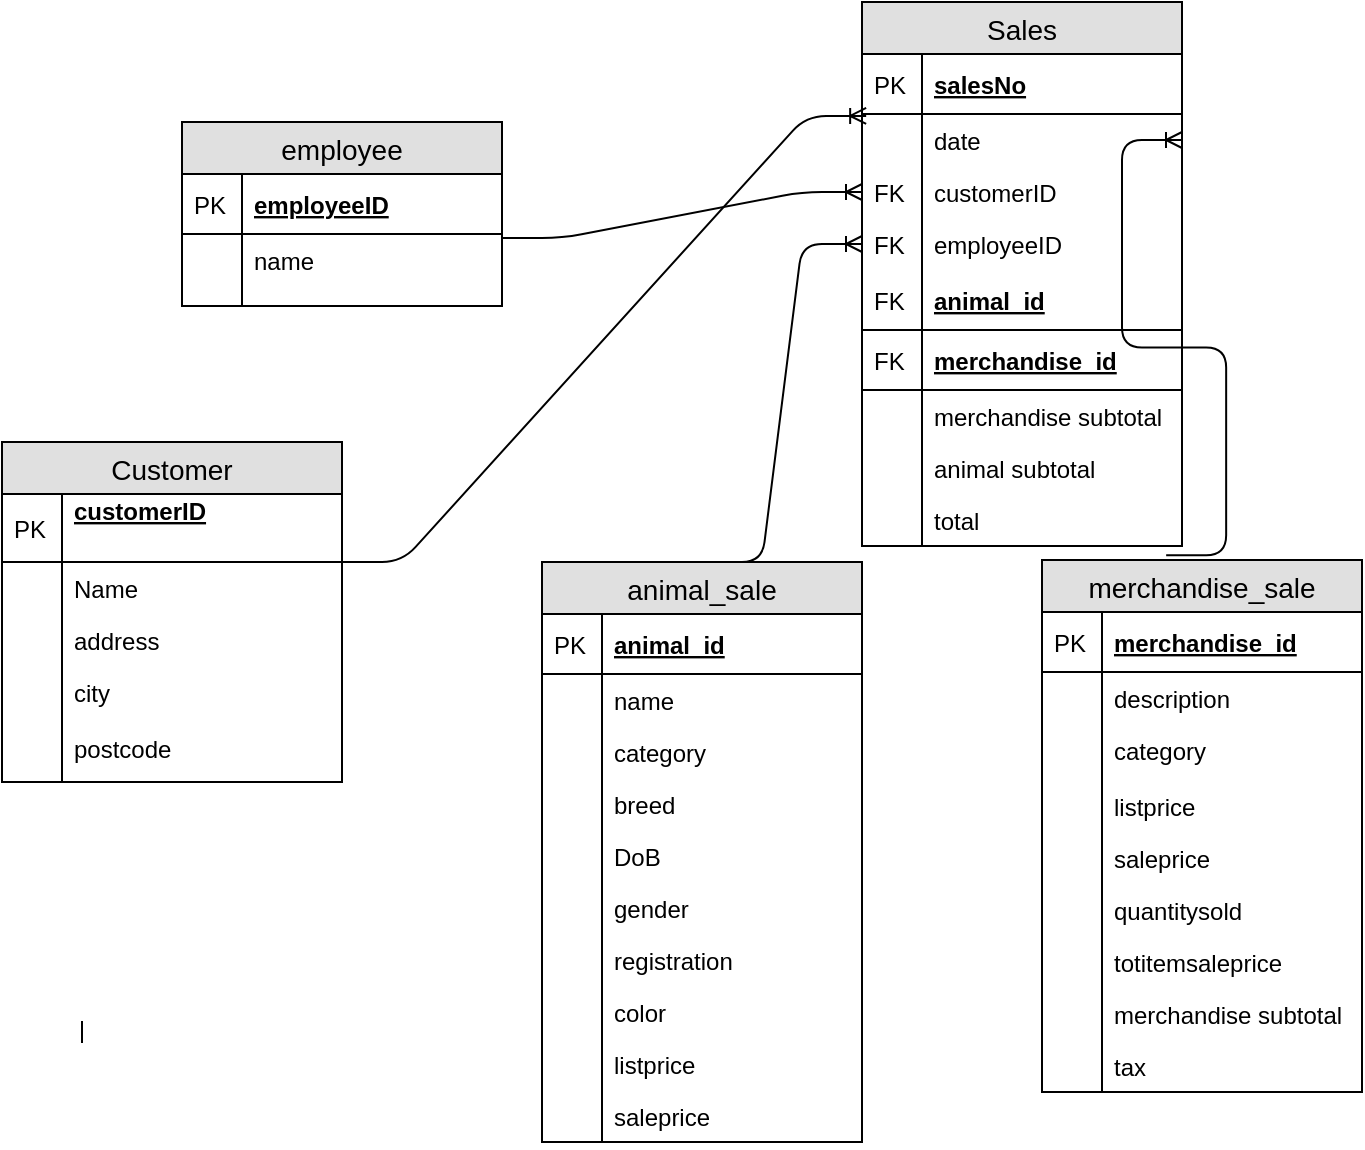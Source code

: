 <mxfile version="12.5.3" type="device"><diagram id="j_NuL5c5uJ3YKDHgTJlL" name="Page-1"><mxGraphModel dx="1022" dy="703" grid="1" gridSize="10" guides="1" tooltips="1" connect="1" arrows="1" fold="1" page="1" pageScale="1" pageWidth="827" pageHeight="1169" math="0" shadow="0"><root><mxCell id="0"/><mxCell id="1" parent="0"/><mxCell id="MRcP5F7fg_fLgeBPVOdE-1" value="Sales" style="swimlane;fontStyle=0;childLayout=stackLayout;horizontal=1;startSize=26;fillColor=#e0e0e0;horizontalStack=0;resizeParent=1;resizeParentMax=0;resizeLast=0;collapsible=1;marginBottom=0;swimlaneFillColor=#ffffff;align=center;fontSize=14;" parent="1" vertex="1"><mxGeometry x="480" y="10" width="160" height="272" as="geometry"/></mxCell><mxCell id="MRcP5F7fg_fLgeBPVOdE-2" value="salesNo" style="shape=partialRectangle;top=0;left=0;right=0;bottom=1;align=left;verticalAlign=middle;fillColor=none;spacingLeft=34;spacingRight=4;overflow=hidden;rotatable=0;points=[[0,0.5],[1,0.5]];portConstraint=eastwest;dropTarget=0;fontStyle=5;fontSize=12;" parent="MRcP5F7fg_fLgeBPVOdE-1" vertex="1"><mxGeometry y="26" width="160" height="30" as="geometry"/></mxCell><mxCell id="MRcP5F7fg_fLgeBPVOdE-3" value="PK" style="shape=partialRectangle;top=0;left=0;bottom=0;fillColor=none;align=left;verticalAlign=middle;spacingLeft=4;spacingRight=4;overflow=hidden;rotatable=0;points=[];portConstraint=eastwest;part=1;fontSize=12;" parent="MRcP5F7fg_fLgeBPVOdE-2" vertex="1" connectable="0"><mxGeometry width="30" height="30" as="geometry"/></mxCell><mxCell id="MRcP5F7fg_fLgeBPVOdE-4" value="date" style="shape=partialRectangle;top=0;left=0;right=0;bottom=0;align=left;verticalAlign=top;fillColor=none;spacingLeft=34;spacingRight=4;overflow=hidden;rotatable=0;points=[[0,0.5],[1,0.5]];portConstraint=eastwest;dropTarget=0;fontSize=12;" parent="MRcP5F7fg_fLgeBPVOdE-1" vertex="1"><mxGeometry y="56" width="160" height="26" as="geometry"/></mxCell><mxCell id="MRcP5F7fg_fLgeBPVOdE-5" value="" style="shape=partialRectangle;top=0;left=0;bottom=0;fillColor=none;align=left;verticalAlign=top;spacingLeft=4;spacingRight=4;overflow=hidden;rotatable=0;points=[];portConstraint=eastwest;part=1;fontSize=12;" parent="MRcP5F7fg_fLgeBPVOdE-4" vertex="1" connectable="0"><mxGeometry width="30" height="26" as="geometry"/></mxCell><mxCell id="MRcP5F7fg_fLgeBPVOdE-114" value="customerID" style="shape=partialRectangle;top=0;left=0;right=0;bottom=0;align=left;verticalAlign=top;fillColor=none;spacingLeft=34;spacingRight=4;overflow=hidden;rotatable=0;points=[[0,0.5],[1,0.5]];portConstraint=eastwest;dropTarget=0;fontSize=12;" parent="MRcP5F7fg_fLgeBPVOdE-1" vertex="1"><mxGeometry y="82" width="160" height="26" as="geometry"/></mxCell><mxCell id="MRcP5F7fg_fLgeBPVOdE-115" value="FK" style="shape=partialRectangle;top=0;left=0;bottom=0;fillColor=none;align=left;verticalAlign=top;spacingLeft=4;spacingRight=4;overflow=hidden;rotatable=0;points=[];portConstraint=eastwest;part=1;fontSize=12;" parent="MRcP5F7fg_fLgeBPVOdE-114" vertex="1" connectable="0"><mxGeometry width="30" height="26" as="geometry"/></mxCell><mxCell id="MRcP5F7fg_fLgeBPVOdE-117" value="employeeID" style="shape=partialRectangle;top=0;left=0;right=0;bottom=0;align=left;verticalAlign=top;fillColor=none;spacingLeft=34;spacingRight=4;overflow=hidden;rotatable=0;points=[[0,0.5],[1,0.5]];portConstraint=eastwest;dropTarget=0;fontSize=12;" parent="MRcP5F7fg_fLgeBPVOdE-1" vertex="1"><mxGeometry y="108" width="160" height="26" as="geometry"/></mxCell><mxCell id="MRcP5F7fg_fLgeBPVOdE-118" value="FK" style="shape=partialRectangle;top=0;left=0;bottom=0;fillColor=none;align=left;verticalAlign=top;spacingLeft=4;spacingRight=4;overflow=hidden;rotatable=0;points=[];portConstraint=eastwest;part=1;fontSize=12;" parent="MRcP5F7fg_fLgeBPVOdE-117" vertex="1" connectable="0"><mxGeometry width="30" height="26" as="geometry"/></mxCell><mxCell id="c652WcwLyMARkClxKuyc-3" value="animal_id" style="shape=partialRectangle;top=0;left=0;right=0;bottom=1;align=left;verticalAlign=middle;fillColor=none;spacingLeft=34;spacingRight=4;overflow=hidden;rotatable=0;points=[[0,0.5],[1,0.5]];portConstraint=eastwest;dropTarget=0;fontStyle=5;fontSize=12;" parent="MRcP5F7fg_fLgeBPVOdE-1" vertex="1"><mxGeometry y="134" width="160" height="30" as="geometry"/></mxCell><mxCell id="c652WcwLyMARkClxKuyc-4" value="FK" style="shape=partialRectangle;top=0;left=0;bottom=0;fillColor=none;align=left;verticalAlign=middle;spacingLeft=4;spacingRight=4;overflow=hidden;rotatable=0;points=[];portConstraint=eastwest;part=1;fontSize=12;" parent="c652WcwLyMARkClxKuyc-3" vertex="1" connectable="0"><mxGeometry width="30" height="30" as="geometry"/></mxCell><mxCell id="c652WcwLyMARkClxKuyc-5" value="merchandise_id" style="shape=partialRectangle;top=0;left=0;right=0;bottom=1;align=left;verticalAlign=middle;fillColor=none;spacingLeft=34;spacingRight=4;overflow=hidden;rotatable=0;points=[[0,0.5],[1,0.5]];portConstraint=eastwest;dropTarget=0;fontStyle=5;fontSize=12;" parent="MRcP5F7fg_fLgeBPVOdE-1" vertex="1"><mxGeometry y="164" width="160" height="30" as="geometry"/></mxCell><mxCell id="c652WcwLyMARkClxKuyc-6" value="FK" style="shape=partialRectangle;top=0;left=0;bottom=0;fillColor=none;align=left;verticalAlign=middle;spacingLeft=4;spacingRight=4;overflow=hidden;rotatable=0;points=[];portConstraint=eastwest;part=1;fontSize=12;" parent="c652WcwLyMARkClxKuyc-5" vertex="1" connectable="0"><mxGeometry width="30" height="30" as="geometry"/></mxCell><mxCell id="8PQz-O7o-NSwxEr3euZj-3" value="merchandise subtotal" style="shape=partialRectangle;top=0;left=0;right=0;bottom=0;align=left;verticalAlign=top;fillColor=none;spacingLeft=34;spacingRight=4;overflow=hidden;rotatable=0;points=[[0,0.5],[1,0.5]];portConstraint=eastwest;dropTarget=0;fontSize=12;" vertex="1" parent="MRcP5F7fg_fLgeBPVOdE-1"><mxGeometry y="194" width="160" height="26" as="geometry"/></mxCell><mxCell id="8PQz-O7o-NSwxEr3euZj-4" value="" style="shape=partialRectangle;top=0;left=0;bottom=0;fillColor=none;align=left;verticalAlign=top;spacingLeft=4;spacingRight=4;overflow=hidden;rotatable=0;points=[];portConstraint=eastwest;part=1;fontSize=12;" vertex="1" connectable="0" parent="8PQz-O7o-NSwxEr3euZj-3"><mxGeometry width="30" height="26" as="geometry"/></mxCell><mxCell id="8PQz-O7o-NSwxEr3euZj-1" value="animal subtotal" style="shape=partialRectangle;top=0;left=0;right=0;bottom=0;align=left;verticalAlign=top;fillColor=none;spacingLeft=34;spacingRight=4;overflow=hidden;rotatable=0;points=[[0,0.5],[1,0.5]];portConstraint=eastwest;dropTarget=0;fontSize=12;" vertex="1" parent="MRcP5F7fg_fLgeBPVOdE-1"><mxGeometry y="220" width="160" height="26" as="geometry"/></mxCell><mxCell id="8PQz-O7o-NSwxEr3euZj-2" value="" style="shape=partialRectangle;top=0;left=0;bottom=0;fillColor=none;align=left;verticalAlign=top;spacingLeft=4;spacingRight=4;overflow=hidden;rotatable=0;points=[];portConstraint=eastwest;part=1;fontSize=12;" vertex="1" connectable="0" parent="8PQz-O7o-NSwxEr3euZj-1"><mxGeometry width="30" height="26" as="geometry"/></mxCell><mxCell id="MRcP5F7fg_fLgeBPVOdE-111" value="total" style="shape=partialRectangle;top=0;left=0;right=0;bottom=0;align=left;verticalAlign=top;fillColor=none;spacingLeft=34;spacingRight=4;overflow=hidden;rotatable=0;points=[[0,0.5],[1,0.5]];portConstraint=eastwest;dropTarget=0;fontSize=12;" parent="MRcP5F7fg_fLgeBPVOdE-1" vertex="1"><mxGeometry y="246" width="160" height="26" as="geometry"/></mxCell><mxCell id="MRcP5F7fg_fLgeBPVOdE-112" value="" style="shape=partialRectangle;top=0;left=0;bottom=0;fillColor=none;align=left;verticalAlign=top;spacingLeft=4;spacingRight=4;overflow=hidden;rotatable=0;points=[];portConstraint=eastwest;part=1;fontSize=12;" parent="MRcP5F7fg_fLgeBPVOdE-111" vertex="1" connectable="0"><mxGeometry width="30" height="26" as="geometry"/></mxCell><mxCell id="MRcP5F7fg_fLgeBPVOdE-12" value="Customer" style="swimlane;fontStyle=0;childLayout=stackLayout;horizontal=1;startSize=26;fillColor=#e0e0e0;horizontalStack=0;resizeParent=1;resizeParentMax=0;resizeLast=0;collapsible=1;marginBottom=0;swimlaneFillColor=#ffffff;align=center;fontSize=14;" parent="1" vertex="1"><mxGeometry x="50" y="230" width="170" height="170" as="geometry"/></mxCell><mxCell id="MRcP5F7fg_fLgeBPVOdE-13" value="customerID&#10;&#10;" style="shape=partialRectangle;top=0;left=0;right=0;bottom=1;align=left;verticalAlign=middle;fillColor=none;spacingLeft=34;spacingRight=4;overflow=hidden;rotatable=0;points=[[0,0.5],[1,0.5]];portConstraint=eastwest;dropTarget=0;fontStyle=5;fontSize=12;" parent="MRcP5F7fg_fLgeBPVOdE-12" vertex="1"><mxGeometry y="26" width="170" height="34" as="geometry"/></mxCell><mxCell id="MRcP5F7fg_fLgeBPVOdE-14" value="PK" style="shape=partialRectangle;top=0;left=0;bottom=0;fillColor=none;align=left;verticalAlign=middle;spacingLeft=4;spacingRight=4;overflow=hidden;rotatable=0;points=[];portConstraint=eastwest;part=1;fontSize=12;" parent="MRcP5F7fg_fLgeBPVOdE-13" vertex="1" connectable="0"><mxGeometry width="30" height="34" as="geometry"/></mxCell><mxCell id="MRcP5F7fg_fLgeBPVOdE-15" value="Name&#10;&#10;" style="shape=partialRectangle;top=0;left=0;right=0;bottom=0;align=left;verticalAlign=top;fillColor=none;spacingLeft=34;spacingRight=4;overflow=hidden;rotatable=0;points=[[0,0.5],[1,0.5]];portConstraint=eastwest;dropTarget=0;fontSize=12;" parent="MRcP5F7fg_fLgeBPVOdE-12" vertex="1"><mxGeometry y="60" width="170" height="26" as="geometry"/></mxCell><mxCell id="MRcP5F7fg_fLgeBPVOdE-16" value="" style="shape=partialRectangle;top=0;left=0;bottom=0;fillColor=none;align=left;verticalAlign=top;spacingLeft=4;spacingRight=4;overflow=hidden;rotatable=0;points=[];portConstraint=eastwest;part=1;fontSize=12;" parent="MRcP5F7fg_fLgeBPVOdE-15" vertex="1" connectable="0"><mxGeometry width="30" height="26" as="geometry"/></mxCell><mxCell id="MRcP5F7fg_fLgeBPVOdE-17" value="address" style="shape=partialRectangle;top=0;left=0;right=0;bottom=0;align=left;verticalAlign=top;fillColor=none;spacingLeft=34;spacingRight=4;overflow=hidden;rotatable=0;points=[[0,0.5],[1,0.5]];portConstraint=eastwest;dropTarget=0;fontSize=12;" parent="MRcP5F7fg_fLgeBPVOdE-12" vertex="1"><mxGeometry y="86" width="170" height="26" as="geometry"/></mxCell><mxCell id="MRcP5F7fg_fLgeBPVOdE-18" value="" style="shape=partialRectangle;top=0;left=0;bottom=0;fillColor=none;align=left;verticalAlign=top;spacingLeft=4;spacingRight=4;overflow=hidden;rotatable=0;points=[];portConstraint=eastwest;part=1;fontSize=12;" parent="MRcP5F7fg_fLgeBPVOdE-17" vertex="1" connectable="0"><mxGeometry width="30" height="26" as="geometry"/></mxCell><mxCell id="MRcP5F7fg_fLgeBPVOdE-19" value="city&#10;&#10;postcode" style="shape=partialRectangle;top=0;left=0;right=0;bottom=0;align=left;verticalAlign=top;fillColor=none;spacingLeft=34;spacingRight=4;overflow=hidden;rotatable=0;points=[[0,0.5],[1,0.5]];portConstraint=eastwest;dropTarget=0;fontSize=12;" parent="MRcP5F7fg_fLgeBPVOdE-12" vertex="1"><mxGeometry y="112" width="170" height="58" as="geometry"/></mxCell><mxCell id="MRcP5F7fg_fLgeBPVOdE-20" value="" style="shape=partialRectangle;top=0;left=0;bottom=0;fillColor=none;align=left;verticalAlign=top;spacingLeft=4;spacingRight=4;overflow=hidden;rotatable=0;points=[];portConstraint=eastwest;part=1;fontSize=12;" parent="MRcP5F7fg_fLgeBPVOdE-19" vertex="1" connectable="0"><mxGeometry width="30" height="58" as="geometry"/></mxCell><mxCell id="MRcP5F7fg_fLgeBPVOdE-21" value="" style="shape=partialRectangle;top=0;left=0;right=0;bottom=0;align=left;verticalAlign=top;fillColor=none;spacingLeft=34;spacingRight=4;overflow=hidden;rotatable=0;points=[[0,0.5],[1,0.5]];portConstraint=eastwest;dropTarget=0;fontSize=12;" parent="1" vertex="1"><mxGeometry x="60" y="520" width="170" height="10" as="geometry"/></mxCell><mxCell id="MRcP5F7fg_fLgeBPVOdE-22" value="" style="shape=partialRectangle;top=0;left=0;bottom=0;fillColor=none;align=left;verticalAlign=top;spacingLeft=4;spacingRight=4;overflow=hidden;rotatable=0;points=[];portConstraint=eastwest;part=1;fontSize=12;" parent="MRcP5F7fg_fLgeBPVOdE-21" vertex="1" connectable="0"><mxGeometry width="30" height="10" as="geometry"/></mxCell><object label="employee" dd="" adfdf="" id="MRcP5F7fg_fLgeBPVOdE-26"><mxCell style="swimlane;fontStyle=0;childLayout=stackLayout;horizontal=1;startSize=26;fillColor=#e0e0e0;horizontalStack=0;resizeParent=1;resizeParentMax=0;resizeLast=0;collapsible=1;marginBottom=0;swimlaneFillColor=#ffffff;align=center;fontSize=14;" parent="1" vertex="1"><mxGeometry x="140" y="70" width="160" height="92" as="geometry"/></mxCell></object><mxCell id="MRcP5F7fg_fLgeBPVOdE-27" value="employeeID" style="shape=partialRectangle;top=0;left=0;right=0;bottom=1;align=left;verticalAlign=middle;fillColor=none;spacingLeft=34;spacingRight=4;overflow=hidden;rotatable=0;points=[[0,0.5],[1,0.5]];portConstraint=eastwest;dropTarget=0;fontStyle=5;fontSize=12;" parent="MRcP5F7fg_fLgeBPVOdE-26" vertex="1"><mxGeometry y="26" width="160" height="30" as="geometry"/></mxCell><mxCell id="MRcP5F7fg_fLgeBPVOdE-28" value="PK" style="shape=partialRectangle;top=0;left=0;bottom=0;fillColor=none;align=left;verticalAlign=middle;spacingLeft=4;spacingRight=4;overflow=hidden;rotatable=0;points=[];portConstraint=eastwest;part=1;fontSize=12;" parent="MRcP5F7fg_fLgeBPVOdE-27" vertex="1" connectable="0"><mxGeometry width="30" height="30" as="geometry"/></mxCell><mxCell id="MRcP5F7fg_fLgeBPVOdE-29" value="name" style="shape=partialRectangle;top=0;left=0;right=0;bottom=0;align=left;verticalAlign=top;fillColor=none;spacingLeft=34;spacingRight=4;overflow=hidden;rotatable=0;points=[[0,0.5],[1,0.5]];portConstraint=eastwest;dropTarget=0;fontSize=12;" parent="MRcP5F7fg_fLgeBPVOdE-26" vertex="1"><mxGeometry y="56" width="160" height="26" as="geometry"/></mxCell><mxCell id="MRcP5F7fg_fLgeBPVOdE-30" value="" style="shape=partialRectangle;top=0;left=0;bottom=0;fillColor=none;align=left;verticalAlign=top;spacingLeft=4;spacingRight=4;overflow=hidden;rotatable=0;points=[];portConstraint=eastwest;part=1;fontSize=12;" parent="MRcP5F7fg_fLgeBPVOdE-29" vertex="1" connectable="0"><mxGeometry width="30" height="26" as="geometry"/></mxCell><mxCell id="MRcP5F7fg_fLgeBPVOdE-35" value="" style="shape=partialRectangle;top=0;left=0;right=0;bottom=0;align=left;verticalAlign=top;fillColor=none;spacingLeft=34;spacingRight=4;overflow=hidden;rotatable=0;points=[[0,0.5],[1,0.5]];portConstraint=eastwest;dropTarget=0;fontSize=12;" parent="MRcP5F7fg_fLgeBPVOdE-26" vertex="1"><mxGeometry y="82" width="160" height="10" as="geometry"/></mxCell><mxCell id="MRcP5F7fg_fLgeBPVOdE-36" value="" style="shape=partialRectangle;top=0;left=0;bottom=0;fillColor=none;align=left;verticalAlign=top;spacingLeft=4;spacingRight=4;overflow=hidden;rotatable=0;points=[];portConstraint=eastwest;part=1;fontSize=12;" parent="MRcP5F7fg_fLgeBPVOdE-35" vertex="1" connectable="0"><mxGeometry width="30" height="10" as="geometry"/></mxCell><mxCell id="MRcP5F7fg_fLgeBPVOdE-37" value="animal_sale" style="swimlane;fontStyle=0;childLayout=stackLayout;horizontal=1;startSize=26;fillColor=#e0e0e0;horizontalStack=0;resizeParent=1;resizeParentMax=0;resizeLast=0;collapsible=1;marginBottom=0;swimlaneFillColor=#ffffff;align=center;fontSize=14;" parent="1" vertex="1"><mxGeometry x="320" y="290" width="160" height="290" as="geometry"/></mxCell><mxCell id="MRcP5F7fg_fLgeBPVOdE-38" value="animal_id" style="shape=partialRectangle;top=0;left=0;right=0;bottom=1;align=left;verticalAlign=middle;fillColor=none;spacingLeft=34;spacingRight=4;overflow=hidden;rotatable=0;points=[[0,0.5],[1,0.5]];portConstraint=eastwest;dropTarget=0;fontStyle=5;fontSize=12;" parent="MRcP5F7fg_fLgeBPVOdE-37" vertex="1"><mxGeometry y="26" width="160" height="30" as="geometry"/></mxCell><mxCell id="MRcP5F7fg_fLgeBPVOdE-39" value="PK" style="shape=partialRectangle;top=0;left=0;bottom=0;fillColor=none;align=left;verticalAlign=middle;spacingLeft=4;spacingRight=4;overflow=hidden;rotatable=0;points=[];portConstraint=eastwest;part=1;fontSize=12;" parent="MRcP5F7fg_fLgeBPVOdE-38" vertex="1" connectable="0"><mxGeometry width="30" height="30" as="geometry"/></mxCell><mxCell id="MRcP5F7fg_fLgeBPVOdE-40" value="name" style="shape=partialRectangle;top=0;left=0;right=0;bottom=0;align=left;verticalAlign=top;fillColor=none;spacingLeft=34;spacingRight=4;overflow=hidden;rotatable=0;points=[[0,0.5],[1,0.5]];portConstraint=eastwest;dropTarget=0;fontSize=12;" parent="MRcP5F7fg_fLgeBPVOdE-37" vertex="1"><mxGeometry y="56" width="160" height="26" as="geometry"/></mxCell><mxCell id="MRcP5F7fg_fLgeBPVOdE-41" value="" style="shape=partialRectangle;top=0;left=0;bottom=0;fillColor=none;align=left;verticalAlign=top;spacingLeft=4;spacingRight=4;overflow=hidden;rotatable=0;points=[];portConstraint=eastwest;part=1;fontSize=12;" parent="MRcP5F7fg_fLgeBPVOdE-40" vertex="1" connectable="0"><mxGeometry width="30" height="26" as="geometry"/></mxCell><mxCell id="MRcP5F7fg_fLgeBPVOdE-42" value="category" style="shape=partialRectangle;top=0;left=0;right=0;bottom=0;align=left;verticalAlign=top;fillColor=none;spacingLeft=34;spacingRight=4;overflow=hidden;rotatable=0;points=[[0,0.5],[1,0.5]];portConstraint=eastwest;dropTarget=0;fontSize=12;" parent="MRcP5F7fg_fLgeBPVOdE-37" vertex="1"><mxGeometry y="82" width="160" height="26" as="geometry"/></mxCell><mxCell id="MRcP5F7fg_fLgeBPVOdE-43" value="" style="shape=partialRectangle;top=0;left=0;bottom=0;fillColor=none;align=left;verticalAlign=top;spacingLeft=4;spacingRight=4;overflow=hidden;rotatable=0;points=[];portConstraint=eastwest;part=1;fontSize=12;" parent="MRcP5F7fg_fLgeBPVOdE-42" vertex="1" connectable="0"><mxGeometry width="30" height="26" as="geometry"/></mxCell><mxCell id="MRcP5F7fg_fLgeBPVOdE-44" value="breed" style="shape=partialRectangle;top=0;left=0;right=0;bottom=0;align=left;verticalAlign=top;fillColor=none;spacingLeft=34;spacingRight=4;overflow=hidden;rotatable=0;points=[[0,0.5],[1,0.5]];portConstraint=eastwest;dropTarget=0;fontSize=12;" parent="MRcP5F7fg_fLgeBPVOdE-37" vertex="1"><mxGeometry y="108" width="160" height="26" as="geometry"/></mxCell><mxCell id="MRcP5F7fg_fLgeBPVOdE-45" value="" style="shape=partialRectangle;top=0;left=0;bottom=0;fillColor=none;align=left;verticalAlign=top;spacingLeft=4;spacingRight=4;overflow=hidden;rotatable=0;points=[];portConstraint=eastwest;part=1;fontSize=12;" parent="MRcP5F7fg_fLgeBPVOdE-44" vertex="1" connectable="0"><mxGeometry width="30" height="26" as="geometry"/></mxCell><mxCell id="MRcP5F7fg_fLgeBPVOdE-48" value="DoB" style="shape=partialRectangle;top=0;left=0;right=0;bottom=0;align=left;verticalAlign=top;fillColor=none;spacingLeft=34;spacingRight=4;overflow=hidden;rotatable=0;points=[[0,0.5],[1,0.5]];portConstraint=eastwest;dropTarget=0;fontSize=12;" parent="MRcP5F7fg_fLgeBPVOdE-37" vertex="1"><mxGeometry y="134" width="160" height="26" as="geometry"/></mxCell><mxCell id="MRcP5F7fg_fLgeBPVOdE-49" value="" style="shape=partialRectangle;top=0;left=0;bottom=0;fillColor=none;align=left;verticalAlign=top;spacingLeft=4;spacingRight=4;overflow=hidden;rotatable=0;points=[];portConstraint=eastwest;part=1;fontSize=12;" parent="MRcP5F7fg_fLgeBPVOdE-48" vertex="1" connectable="0"><mxGeometry width="30" height="26" as="geometry"/></mxCell><mxCell id="MRcP5F7fg_fLgeBPVOdE-54" value="gender" style="shape=partialRectangle;top=0;left=0;right=0;bottom=0;align=left;verticalAlign=top;fillColor=none;spacingLeft=34;spacingRight=4;overflow=hidden;rotatable=0;points=[[0,0.5],[1,0.5]];portConstraint=eastwest;dropTarget=0;fontSize=12;" parent="MRcP5F7fg_fLgeBPVOdE-37" vertex="1"><mxGeometry y="160" width="160" height="26" as="geometry"/></mxCell><mxCell id="MRcP5F7fg_fLgeBPVOdE-55" value="" style="shape=partialRectangle;top=0;left=0;bottom=0;fillColor=none;align=left;verticalAlign=top;spacingLeft=4;spacingRight=4;overflow=hidden;rotatable=0;points=[];portConstraint=eastwest;part=1;fontSize=12;" parent="MRcP5F7fg_fLgeBPVOdE-54" vertex="1" connectable="0"><mxGeometry width="30" height="26" as="geometry"/></mxCell><mxCell id="MRcP5F7fg_fLgeBPVOdE-52" value="registration" style="shape=partialRectangle;top=0;left=0;right=0;bottom=0;align=left;verticalAlign=top;fillColor=none;spacingLeft=34;spacingRight=4;overflow=hidden;rotatable=0;points=[[0,0.5],[1,0.5]];portConstraint=eastwest;dropTarget=0;fontSize=12;" parent="MRcP5F7fg_fLgeBPVOdE-37" vertex="1"><mxGeometry y="186" width="160" height="26" as="geometry"/></mxCell><mxCell id="MRcP5F7fg_fLgeBPVOdE-53" value="" style="shape=partialRectangle;top=0;left=0;bottom=0;fillColor=none;align=left;verticalAlign=top;spacingLeft=4;spacingRight=4;overflow=hidden;rotatable=0;points=[];portConstraint=eastwest;part=1;fontSize=12;" parent="MRcP5F7fg_fLgeBPVOdE-52" vertex="1" connectable="0"><mxGeometry width="30" height="26" as="geometry"/></mxCell><mxCell id="MRcP5F7fg_fLgeBPVOdE-56" value="color" style="shape=partialRectangle;top=0;left=0;right=0;bottom=0;align=left;verticalAlign=top;fillColor=none;spacingLeft=34;spacingRight=4;overflow=hidden;rotatable=0;points=[[0,0.5],[1,0.5]];portConstraint=eastwest;dropTarget=0;fontSize=12;" parent="MRcP5F7fg_fLgeBPVOdE-37" vertex="1"><mxGeometry y="212" width="160" height="26" as="geometry"/></mxCell><mxCell id="MRcP5F7fg_fLgeBPVOdE-57" value="" style="shape=partialRectangle;top=0;left=0;bottom=0;fillColor=none;align=left;verticalAlign=top;spacingLeft=4;spacingRight=4;overflow=hidden;rotatable=0;points=[];portConstraint=eastwest;part=1;fontSize=12;" parent="MRcP5F7fg_fLgeBPVOdE-56" vertex="1" connectable="0"><mxGeometry width="30" height="26" as="geometry"/></mxCell><mxCell id="MRcP5F7fg_fLgeBPVOdE-60" value="listprice" style="shape=partialRectangle;top=0;left=0;right=0;bottom=0;align=left;verticalAlign=top;fillColor=none;spacingLeft=34;spacingRight=4;overflow=hidden;rotatable=0;points=[[0,0.5],[1,0.5]];portConstraint=eastwest;dropTarget=0;fontSize=12;" parent="MRcP5F7fg_fLgeBPVOdE-37" vertex="1"><mxGeometry y="238" width="160" height="26" as="geometry"/></mxCell><mxCell id="MRcP5F7fg_fLgeBPVOdE-61" value="" style="shape=partialRectangle;top=0;left=0;bottom=0;fillColor=none;align=left;verticalAlign=top;spacingLeft=4;spacingRight=4;overflow=hidden;rotatable=0;points=[];portConstraint=eastwest;part=1;fontSize=12;" parent="MRcP5F7fg_fLgeBPVOdE-60" vertex="1" connectable="0"><mxGeometry width="30" height="26" as="geometry"/></mxCell><mxCell id="MRcP5F7fg_fLgeBPVOdE-62" value="saleprice" style="shape=partialRectangle;top=0;left=0;right=0;bottom=0;align=left;verticalAlign=top;fillColor=none;spacingLeft=34;spacingRight=4;overflow=hidden;rotatable=0;points=[[0,0.5],[1,0.5]];portConstraint=eastwest;dropTarget=0;fontSize=12;" parent="MRcP5F7fg_fLgeBPVOdE-37" vertex="1"><mxGeometry y="264" width="160" height="26" as="geometry"/></mxCell><mxCell id="MRcP5F7fg_fLgeBPVOdE-63" value="" style="shape=partialRectangle;top=0;left=0;bottom=0;fillColor=none;align=left;verticalAlign=top;spacingLeft=4;spacingRight=4;overflow=hidden;rotatable=0;points=[];portConstraint=eastwest;part=1;fontSize=12;" parent="MRcP5F7fg_fLgeBPVOdE-62" vertex="1" connectable="0"><mxGeometry width="30" height="26" as="geometry"/></mxCell><mxCell id="MRcP5F7fg_fLgeBPVOdE-75" value="merchandise_sale" style="swimlane;fontStyle=0;childLayout=stackLayout;horizontal=1;startSize=26;fillColor=#e0e0e0;horizontalStack=0;resizeParent=1;resizeParentMax=0;resizeLast=0;collapsible=1;marginBottom=0;swimlaneFillColor=#ffffff;align=center;fontSize=14;" parent="1" vertex="1"><mxGeometry x="570" y="289" width="160" height="266" as="geometry"/></mxCell><mxCell id="MRcP5F7fg_fLgeBPVOdE-76" value="merchandise_id" style="shape=partialRectangle;top=0;left=0;right=0;bottom=1;align=left;verticalAlign=middle;fillColor=none;spacingLeft=34;spacingRight=4;overflow=hidden;rotatable=0;points=[[0,0.5],[1,0.5]];portConstraint=eastwest;dropTarget=0;fontStyle=5;fontSize=12;" parent="MRcP5F7fg_fLgeBPVOdE-75" vertex="1"><mxGeometry y="26" width="160" height="30" as="geometry"/></mxCell><mxCell id="MRcP5F7fg_fLgeBPVOdE-77" value="PK" style="shape=partialRectangle;top=0;left=0;bottom=0;fillColor=none;align=left;verticalAlign=middle;spacingLeft=4;spacingRight=4;overflow=hidden;rotatable=0;points=[];portConstraint=eastwest;part=1;fontSize=12;" parent="MRcP5F7fg_fLgeBPVOdE-76" vertex="1" connectable="0"><mxGeometry width="30" height="30" as="geometry"/></mxCell><mxCell id="MRcP5F7fg_fLgeBPVOdE-78" value="description" style="shape=partialRectangle;top=0;left=0;right=0;bottom=0;align=left;verticalAlign=top;fillColor=none;spacingLeft=34;spacingRight=4;overflow=hidden;rotatable=0;points=[[0,0.5],[1,0.5]];portConstraint=eastwest;dropTarget=0;fontSize=12;" parent="MRcP5F7fg_fLgeBPVOdE-75" vertex="1"><mxGeometry y="56" width="160" height="26" as="geometry"/></mxCell><mxCell id="MRcP5F7fg_fLgeBPVOdE-79" value="" style="shape=partialRectangle;top=0;left=0;bottom=0;fillColor=none;align=left;verticalAlign=top;spacingLeft=4;spacingRight=4;overflow=hidden;rotatable=0;points=[];portConstraint=eastwest;part=1;fontSize=12;" parent="MRcP5F7fg_fLgeBPVOdE-78" vertex="1" connectable="0"><mxGeometry width="30" height="26" as="geometry"/></mxCell><mxCell id="MRcP5F7fg_fLgeBPVOdE-80" value="category" style="shape=partialRectangle;top=0;left=0;right=0;bottom=0;align=left;verticalAlign=top;fillColor=none;spacingLeft=34;spacingRight=4;overflow=hidden;rotatable=0;points=[[0,0.5],[1,0.5]];portConstraint=eastwest;dropTarget=0;fontSize=12;" parent="MRcP5F7fg_fLgeBPVOdE-75" vertex="1"><mxGeometry y="82" width="160" height="28" as="geometry"/></mxCell><mxCell id="MRcP5F7fg_fLgeBPVOdE-81" value="" style="shape=partialRectangle;top=0;left=0;bottom=0;fillColor=none;align=left;verticalAlign=top;spacingLeft=4;spacingRight=4;overflow=hidden;rotatable=0;points=[];portConstraint=eastwest;part=1;fontSize=12;" parent="MRcP5F7fg_fLgeBPVOdE-80" vertex="1" connectable="0"><mxGeometry width="30" height="28" as="geometry"/></mxCell><mxCell id="MRcP5F7fg_fLgeBPVOdE-82" value="listprice" style="shape=partialRectangle;top=0;left=0;right=0;bottom=0;align=left;verticalAlign=top;fillColor=none;spacingLeft=34;spacingRight=4;overflow=hidden;rotatable=0;points=[[0,0.5],[1,0.5]];portConstraint=eastwest;dropTarget=0;fontSize=12;" parent="MRcP5F7fg_fLgeBPVOdE-75" vertex="1"><mxGeometry y="110" width="160" height="26" as="geometry"/></mxCell><mxCell id="MRcP5F7fg_fLgeBPVOdE-83" value="" style="shape=partialRectangle;top=0;left=0;bottom=0;fillColor=none;align=left;verticalAlign=top;spacingLeft=4;spacingRight=4;overflow=hidden;rotatable=0;points=[];portConstraint=eastwest;part=1;fontSize=12;" parent="MRcP5F7fg_fLgeBPVOdE-82" vertex="1" connectable="0"><mxGeometry width="30" height="26" as="geometry"/></mxCell><mxCell id="MRcP5F7fg_fLgeBPVOdE-90" value="saleprice" style="shape=partialRectangle;top=0;left=0;right=0;bottom=0;align=left;verticalAlign=top;fillColor=none;spacingLeft=34;spacingRight=4;overflow=hidden;rotatable=0;points=[[0,0.5],[1,0.5]];portConstraint=eastwest;dropTarget=0;fontSize=12;" parent="MRcP5F7fg_fLgeBPVOdE-75" vertex="1"><mxGeometry y="136" width="160" height="26" as="geometry"/></mxCell><mxCell id="MRcP5F7fg_fLgeBPVOdE-91" value="" style="shape=partialRectangle;top=0;left=0;bottom=0;fillColor=none;align=left;verticalAlign=top;spacingLeft=4;spacingRight=4;overflow=hidden;rotatable=0;points=[];portConstraint=eastwest;part=1;fontSize=12;" parent="MRcP5F7fg_fLgeBPVOdE-90" vertex="1" connectable="0"><mxGeometry width="30" height="26" as="geometry"/></mxCell><mxCell id="MRcP5F7fg_fLgeBPVOdE-92" value="quantitysold" style="shape=partialRectangle;top=0;left=0;right=0;bottom=0;align=left;verticalAlign=top;fillColor=none;spacingLeft=34;spacingRight=4;overflow=hidden;rotatable=0;points=[[0,0.5],[1,0.5]];portConstraint=eastwest;dropTarget=0;fontSize=12;" parent="MRcP5F7fg_fLgeBPVOdE-75" vertex="1"><mxGeometry y="162" width="160" height="26" as="geometry"/></mxCell><mxCell id="MRcP5F7fg_fLgeBPVOdE-93" value="" style="shape=partialRectangle;top=0;left=0;bottom=0;fillColor=none;align=left;verticalAlign=top;spacingLeft=4;spacingRight=4;overflow=hidden;rotatable=0;points=[];portConstraint=eastwest;part=1;fontSize=12;" parent="MRcP5F7fg_fLgeBPVOdE-92" vertex="1" connectable="0"><mxGeometry width="30" height="26" as="geometry"/></mxCell><mxCell id="MRcP5F7fg_fLgeBPVOdE-100" value="totitemsaleprice" style="shape=partialRectangle;top=0;left=0;right=0;bottom=0;align=left;verticalAlign=top;fillColor=none;spacingLeft=34;spacingRight=4;overflow=hidden;rotatable=0;points=[[0,0.5],[1,0.5]];portConstraint=eastwest;dropTarget=0;fontSize=12;" parent="MRcP5F7fg_fLgeBPVOdE-75" vertex="1"><mxGeometry y="188" width="160" height="26" as="geometry"/></mxCell><mxCell id="MRcP5F7fg_fLgeBPVOdE-101" value="" style="shape=partialRectangle;top=0;left=0;bottom=0;fillColor=none;align=left;verticalAlign=top;spacingLeft=4;spacingRight=4;overflow=hidden;rotatable=0;points=[];portConstraint=eastwest;part=1;fontSize=12;" parent="MRcP5F7fg_fLgeBPVOdE-100" vertex="1" connectable="0"><mxGeometry width="30" height="26" as="geometry"/></mxCell><mxCell id="MRcP5F7fg_fLgeBPVOdE-98" value="merchandise subtotal" style="shape=partialRectangle;top=0;left=0;right=0;bottom=0;align=left;verticalAlign=top;fillColor=none;spacingLeft=34;spacingRight=4;overflow=hidden;rotatable=0;points=[[0,0.5],[1,0.5]];portConstraint=eastwest;dropTarget=0;fontSize=12;" parent="MRcP5F7fg_fLgeBPVOdE-75" vertex="1"><mxGeometry y="214" width="160" height="26" as="geometry"/></mxCell><mxCell id="MRcP5F7fg_fLgeBPVOdE-99" value="" style="shape=partialRectangle;top=0;left=0;bottom=0;fillColor=none;align=left;verticalAlign=top;spacingLeft=4;spacingRight=4;overflow=hidden;rotatable=0;points=[];portConstraint=eastwest;part=1;fontSize=12;" parent="MRcP5F7fg_fLgeBPVOdE-98" vertex="1" connectable="0"><mxGeometry width="30" height="26" as="geometry"/></mxCell><mxCell id="MRcP5F7fg_fLgeBPVOdE-94" value="tax" style="shape=partialRectangle;top=0;left=0;right=0;bottom=0;align=left;verticalAlign=top;fillColor=none;spacingLeft=34;spacingRight=4;overflow=hidden;rotatable=0;points=[[0,0.5],[1,0.5]];portConstraint=eastwest;dropTarget=0;fontSize=12;" parent="MRcP5F7fg_fLgeBPVOdE-75" vertex="1"><mxGeometry y="240" width="160" height="26" as="geometry"/></mxCell><mxCell id="MRcP5F7fg_fLgeBPVOdE-95" value="" style="shape=partialRectangle;top=0;left=0;bottom=0;fillColor=none;align=left;verticalAlign=top;spacingLeft=4;spacingRight=4;overflow=hidden;rotatable=0;points=[];portConstraint=eastwest;part=1;fontSize=12;" parent="MRcP5F7fg_fLgeBPVOdE-94" vertex="1" connectable="0"><mxGeometry width="30" height="26" as="geometry"/></mxCell><mxCell id="MRcP5F7fg_fLgeBPVOdE-113" value="" style="edgeStyle=entityRelationEdgeStyle;fontSize=12;html=1;endArrow=ERoneToMany;entryX=0.013;entryY=0.038;entryDx=0;entryDy=0;entryPerimeter=0;" parent="1" target="MRcP5F7fg_fLgeBPVOdE-4" edge="1"><mxGeometry width="100" height="100" relative="1" as="geometry"><mxPoint x="220" y="290" as="sourcePoint"/><mxPoint x="320" y="190" as="targetPoint"/></mxGeometry></mxCell><mxCell id="MRcP5F7fg_fLgeBPVOdE-116" value="" style="edgeStyle=entityRelationEdgeStyle;fontSize=12;html=1;endArrow=ERoneToMany;entryX=0;entryY=0.5;entryDx=0;entryDy=0;" parent="1" target="MRcP5F7fg_fLgeBPVOdE-114" edge="1"><mxGeometry width="100" height="100" relative="1" as="geometry"><mxPoint x="300" y="128" as="sourcePoint"/><mxPoint x="400" y="28" as="targetPoint"/></mxGeometry></mxCell><mxCell id="MRcP5F7fg_fLgeBPVOdE-106" value="" style="edgeStyle=entityRelationEdgeStyle;fontSize=12;html=1;endArrow=ERoneToMany;entryX=0;entryY=0.5;entryDx=0;entryDy=0;exitX=0.5;exitY=0;exitDx=0;exitDy=0;" parent="1" source="MRcP5F7fg_fLgeBPVOdE-37" target="MRcP5F7fg_fLgeBPVOdE-117" edge="1"><mxGeometry width="100" height="100" relative="1" as="geometry"><mxPoint x="565" y="131" as="sourcePoint"/><mxPoint x="400" y="240" as="targetPoint"/></mxGeometry></mxCell><mxCell id="MRcP5F7fg_fLgeBPVOdE-108" value="" style="edgeStyle=entityRelationEdgeStyle;fontSize=12;html=1;endArrow=ERoneToMany;exitX=0.388;exitY=-0.009;exitDx=0;exitDy=0;exitPerimeter=0;entryX=1;entryY=0.5;entryDx=0;entryDy=0;" parent="1" source="MRcP5F7fg_fLgeBPVOdE-75" target="MRcP5F7fg_fLgeBPVOdE-4" edge="1"><mxGeometry width="100" height="100" relative="1" as="geometry"><mxPoint x="700" y="150" as="sourcePoint"/><mxPoint x="577" y="205" as="targetPoint"/></mxGeometry></mxCell></root></mxGraphModel></diagram></mxfile>